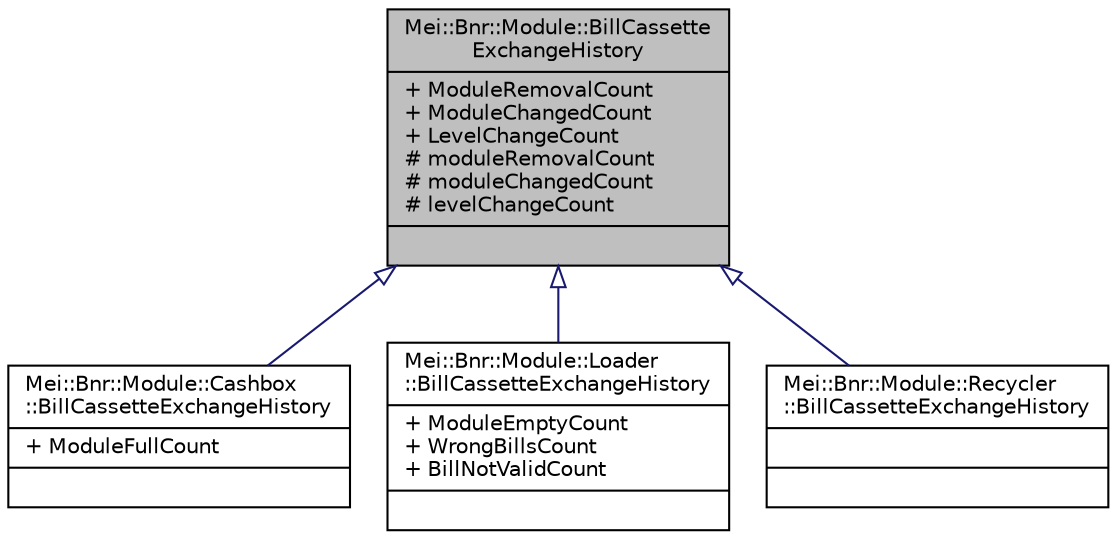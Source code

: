 digraph "Mei::Bnr::Module::BillCassetteExchangeHistory"
{
  edge [fontname="Helvetica",fontsize="10",labelfontname="Helvetica",labelfontsize="10"];
  node [fontname="Helvetica",fontsize="10",shape=record];
  Node1 [label="{Mei::Bnr::Module::BillCassette\lExchangeHistory\n|+ ModuleRemovalCount\l+ ModuleChangedCount\l+ LevelChangeCount\l# moduleRemovalCount\l# moduleChangedCount\l# levelChangeCount\l|}",height=0.2,width=0.4,color="black", fillcolor="grey75", style="filled", fontcolor="black"];
  Node1 -> Node2 [dir="back",color="midnightblue",fontsize="10",style="solid",arrowtail="onormal",fontname="Helvetica"];
  Node2 [label="{Mei::Bnr::Module::Cashbox\l::BillCassetteExchangeHistory\n|+ ModuleFullCount\l|}",height=0.2,width=0.4,color="black", fillcolor="white", style="filled",URL="$a00059.html",tooltip="Cashbox::Status "];
  Node1 -> Node3 [dir="back",color="midnightblue",fontsize="10",style="solid",arrowtail="onormal",fontname="Helvetica"];
  Node3 [label="{Mei::Bnr::Module::Loader\l::BillCassetteExchangeHistory\n|+ ModuleEmptyCount\l+ WrongBillsCount\l+ BillNotValidCount\l|}",height=0.2,width=0.4,color="black", fillcolor="white", style="filled",URL="$a00085.html",tooltip="Loader::Status "];
  Node1 -> Node4 [dir="back",color="midnightblue",fontsize="10",style="solid",arrowtail="onormal",fontname="Helvetica"];
  Node4 [label="{Mei::Bnr::Module::Recycler\l::BillCassetteExchangeHistory\n||}",height=0.2,width=0.4,color="black", fillcolor="white", style="filled",URL="$a00113.html",tooltip="Recycler::BillCassetteExchangeHistory "];
}
